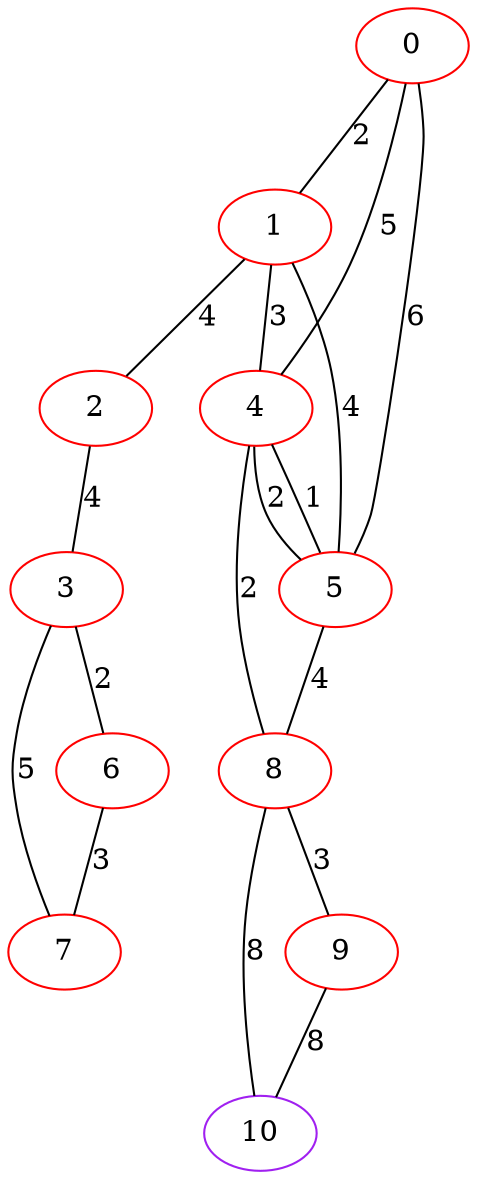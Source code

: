 graph "" {
0 [color=red, weight=1];
1 [color=red, weight=1];
2 [color=red, weight=1];
3 [color=red, weight=1];
4 [color=red, weight=1];
5 [color=red, weight=1];
6 [color=red, weight=1];
7 [color=red, weight=1];
8 [color=red, weight=1];
9 [color=red, weight=1];
10 [color=purple, weight=4];
0 -- 1  [key=0, label=2];
0 -- 4  [key=0, label=5];
0 -- 5  [key=0, label=6];
1 -- 2  [key=0, label=4];
1 -- 4  [key=0, label=3];
1 -- 5  [key=0, label=4];
2 -- 3  [key=0, label=4];
3 -- 6  [key=0, label=2];
3 -- 7  [key=0, label=5];
4 -- 5  [key=0, label=1];
4 -- 5  [key=1, label=2];
4 -- 8  [key=0, label=2];
5 -- 8  [key=0, label=4];
6 -- 7  [key=0, label=3];
8 -- 9  [key=0, label=3];
8 -- 10  [key=0, label=8];
9 -- 10  [key=0, label=8];
}
